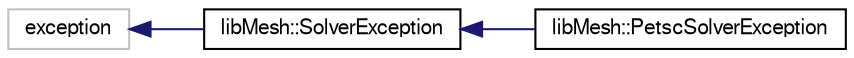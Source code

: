 digraph "Graphical Class Hierarchy"
{
  edge [fontname="FreeSans",fontsize="10",labelfontname="FreeSans",labelfontsize="10"];
  node [fontname="FreeSans",fontsize="10",shape=record];
  rankdir="LR";
  Node1 [label="exception",height=0.2,width=0.4,color="grey75", fillcolor="white", style="filled"];
  Node1 -> Node2 [dir="back",color="midnightblue",fontsize="10",style="solid",fontname="FreeSans"];
  Node2 [label="libMesh::SolverException",height=0.2,width=0.4,color="black", fillcolor="white", style="filled",URL="$classlibMesh_1_1SolverException.html"];
  Node2 -> Node3 [dir="back",color="midnightblue",fontsize="10",style="solid",fontname="FreeSans"];
  Node3 [label="libMesh::PetscSolverException",height=0.2,width=0.4,color="black", fillcolor="white", style="filled",URL="$classlibMesh_1_1PetscSolverException.html"];
}
